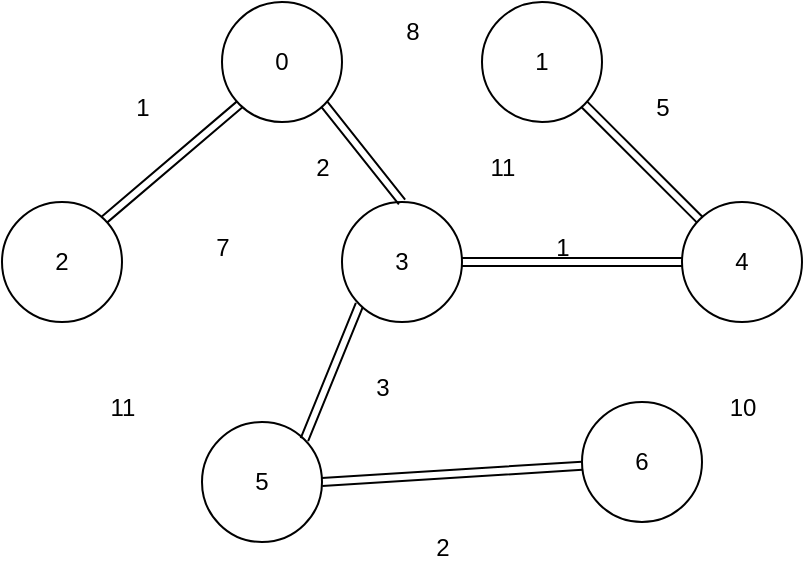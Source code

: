 <mxfile version="26.2.2">
  <diagram name="Страница — 1" id="7a2_koVIJZCucfnwER_O">
    <mxGraphModel dx="555" dy="854" grid="1" gridSize="10" guides="1" tooltips="1" connect="1" arrows="1" fold="1" page="1" pageScale="1" pageWidth="827" pageHeight="1169" math="0" shadow="0">
      <root>
        <mxCell id="0" />
        <mxCell id="1" parent="0" />
        <mxCell id="IWvjK_pYw_gDz5CySDHr-1" value="2" style="ellipse;whiteSpace=wrap;html=1;" parent="1" vertex="1">
          <mxGeometry x="200" y="310" width="60" height="60" as="geometry" />
        </mxCell>
        <mxCell id="GmR9wHA3M95dKSwhErXb-3" style="rounded=0;orthogonalLoop=1;jettySize=auto;html=1;exitX=1;exitY=0.5;exitDx=0;exitDy=0;shape=link;" edge="1" parent="1" source="IWvjK_pYw_gDz5CySDHr-2" target="IWvjK_pYw_gDz5CySDHr-8">
          <mxGeometry relative="1" as="geometry" />
        </mxCell>
        <mxCell id="IWvjK_pYw_gDz5CySDHr-2" value="5" style="ellipse;whiteSpace=wrap;html=1;" parent="1" vertex="1">
          <mxGeometry x="300" y="420" width="60" height="60" as="geometry" />
        </mxCell>
        <mxCell id="GmR9wHA3M95dKSwhErXb-1" style="edgeStyle=orthogonalEdgeStyle;rounded=0;orthogonalLoop=1;jettySize=auto;html=1;exitX=1;exitY=0.5;exitDx=0;exitDy=0;entryX=0;entryY=0.5;entryDx=0;entryDy=0;shape=link;" edge="1" parent="1" source="IWvjK_pYw_gDz5CySDHr-3" target="IWvjK_pYw_gDz5CySDHr-5">
          <mxGeometry relative="1" as="geometry" />
        </mxCell>
        <mxCell id="GmR9wHA3M95dKSwhErXb-4" style="rounded=0;orthogonalLoop=1;jettySize=auto;html=1;exitX=0;exitY=1;exitDx=0;exitDy=0;entryX=1;entryY=0;entryDx=0;entryDy=0;shape=link;" edge="1" parent="1" source="IWvjK_pYw_gDz5CySDHr-3" target="IWvjK_pYw_gDz5CySDHr-2">
          <mxGeometry relative="1" as="geometry" />
        </mxCell>
        <mxCell id="IWvjK_pYw_gDz5CySDHr-3" value="3" style="ellipse;whiteSpace=wrap;html=1;" parent="1" vertex="1">
          <mxGeometry x="370" y="310" width="60" height="60" as="geometry" />
        </mxCell>
        <mxCell id="B8cJ5UOQIqn-gDcDJ-3t-4" style="rounded=0;orthogonalLoop=1;jettySize=auto;html=1;exitX=0;exitY=1;exitDx=0;exitDy=0;entryX=1;entryY=0;entryDx=0;entryDy=0;shape=link;" parent="1" source="IWvjK_pYw_gDz5CySDHr-4" target="IWvjK_pYw_gDz5CySDHr-1" edge="1">
          <mxGeometry relative="1" as="geometry" />
        </mxCell>
        <mxCell id="GmR9wHA3M95dKSwhErXb-2" style="rounded=0;orthogonalLoop=1;jettySize=auto;html=1;exitX=1;exitY=1;exitDx=0;exitDy=0;entryX=0.5;entryY=0;entryDx=0;entryDy=0;shape=link;" edge="1" parent="1" source="IWvjK_pYw_gDz5CySDHr-4" target="IWvjK_pYw_gDz5CySDHr-3">
          <mxGeometry relative="1" as="geometry" />
        </mxCell>
        <mxCell id="IWvjK_pYw_gDz5CySDHr-4" value="0" style="ellipse;whiteSpace=wrap;html=1;" parent="1" vertex="1">
          <mxGeometry x="310" y="210" width="60" height="60" as="geometry" />
        </mxCell>
        <mxCell id="GmR9wHA3M95dKSwhErXb-5" style="rounded=0;orthogonalLoop=1;jettySize=auto;html=1;exitX=0;exitY=0;exitDx=0;exitDy=0;entryX=1;entryY=1;entryDx=0;entryDy=0;shape=link;" edge="1" parent="1" source="IWvjK_pYw_gDz5CySDHr-5" target="IWvjK_pYw_gDz5CySDHr-6">
          <mxGeometry relative="1" as="geometry" />
        </mxCell>
        <mxCell id="IWvjK_pYw_gDz5CySDHr-5" value="4" style="ellipse;whiteSpace=wrap;html=1;" parent="1" vertex="1">
          <mxGeometry x="540" y="310" width="60" height="60" as="geometry" />
        </mxCell>
        <mxCell id="IWvjK_pYw_gDz5CySDHr-6" value="1" style="ellipse;whiteSpace=wrap;html=1;" parent="1" vertex="1">
          <mxGeometry x="440" y="210" width="60" height="60" as="geometry" />
        </mxCell>
        <mxCell id="IWvjK_pYw_gDz5CySDHr-8" value="6" style="ellipse;whiteSpace=wrap;html=1;" parent="1" vertex="1">
          <mxGeometry x="490" y="410" width="60" height="60" as="geometry" />
        </mxCell>
        <mxCell id="IWvjK_pYw_gDz5CySDHr-37" value="8" style="text;html=1;align=center;verticalAlign=middle;resizable=0;points=[];autosize=1;strokeColor=none;fillColor=none;" parent="1" vertex="1">
          <mxGeometry x="390" y="210" width="30" height="30" as="geometry" />
        </mxCell>
        <mxCell id="IWvjK_pYw_gDz5CySDHr-38" value="1" style="text;html=1;align=center;verticalAlign=middle;resizable=0;points=[];autosize=1;strokeColor=none;fillColor=none;" parent="1" vertex="1">
          <mxGeometry x="255" y="248" width="30" height="30" as="geometry" />
        </mxCell>
        <mxCell id="IWvjK_pYw_gDz5CySDHr-39" value="2" style="text;html=1;align=center;verticalAlign=middle;resizable=0;points=[];autosize=1;strokeColor=none;fillColor=none;" parent="1" vertex="1">
          <mxGeometry x="345" y="278" width="30" height="30" as="geometry" />
        </mxCell>
        <mxCell id="IWvjK_pYw_gDz5CySDHr-40" value="11" style="text;html=1;align=center;verticalAlign=middle;resizable=0;points=[];autosize=1;strokeColor=none;fillColor=none;" parent="1" vertex="1">
          <mxGeometry x="430" y="278" width="40" height="30" as="geometry" />
        </mxCell>
        <mxCell id="IWvjK_pYw_gDz5CySDHr-41" value="5" style="text;html=1;align=center;verticalAlign=middle;resizable=0;points=[];autosize=1;strokeColor=none;fillColor=none;" parent="1" vertex="1">
          <mxGeometry x="515" y="248" width="30" height="30" as="geometry" />
        </mxCell>
        <mxCell id="IWvjK_pYw_gDz5CySDHr-42" value="1" style="text;html=1;align=center;verticalAlign=middle;resizable=0;points=[];autosize=1;strokeColor=none;fillColor=none;" parent="1" vertex="1">
          <mxGeometry x="465" y="318" width="30" height="30" as="geometry" />
        </mxCell>
        <mxCell id="IWvjK_pYw_gDz5CySDHr-43" value="11" style="text;html=1;align=center;verticalAlign=middle;resizable=0;points=[];autosize=1;strokeColor=none;fillColor=none;" parent="1" vertex="1">
          <mxGeometry x="240" y="398" width="40" height="30" as="geometry" />
        </mxCell>
        <mxCell id="IWvjK_pYw_gDz5CySDHr-44" value="7" style="text;html=1;align=center;verticalAlign=middle;resizable=0;points=[];autosize=1;strokeColor=none;fillColor=none;" parent="1" vertex="1">
          <mxGeometry x="295" y="318" width="30" height="30" as="geometry" />
        </mxCell>
        <mxCell id="IWvjK_pYw_gDz5CySDHr-45" value="3" style="text;html=1;align=center;verticalAlign=middle;resizable=0;points=[];autosize=1;strokeColor=none;fillColor=none;" parent="1" vertex="1">
          <mxGeometry x="375" y="388" width="30" height="30" as="geometry" />
        </mxCell>
        <mxCell id="IWvjK_pYw_gDz5CySDHr-46" value="2" style="text;html=1;align=center;verticalAlign=middle;resizable=0;points=[];autosize=1;strokeColor=none;fillColor=none;" parent="1" vertex="1">
          <mxGeometry x="405" y="468" width="30" height="30" as="geometry" />
        </mxCell>
        <mxCell id="IWvjK_pYw_gDz5CySDHr-47" value="10" style="text;html=1;align=center;verticalAlign=middle;resizable=0;points=[];autosize=1;strokeColor=none;fillColor=none;" parent="1" vertex="1">
          <mxGeometry x="550" y="398" width="40" height="30" as="geometry" />
        </mxCell>
      </root>
    </mxGraphModel>
  </diagram>
</mxfile>
